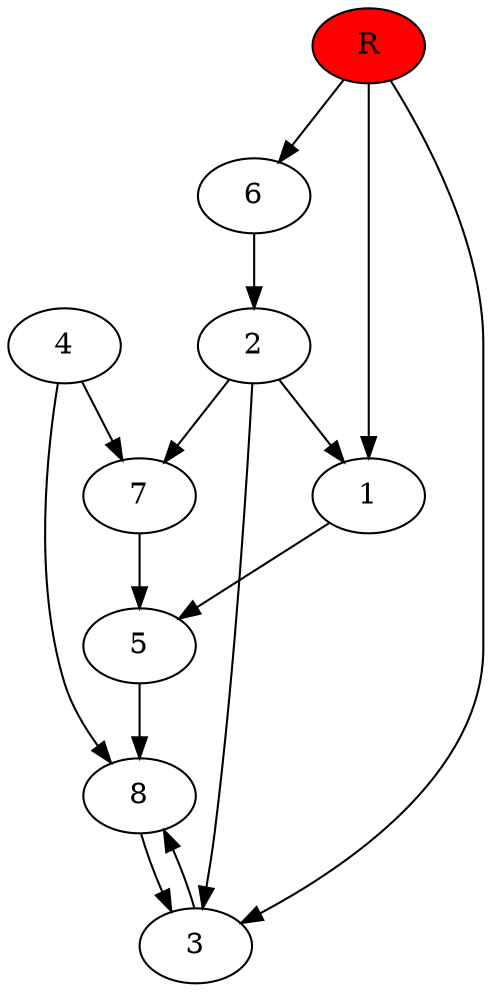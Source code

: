 digraph prb10446 {
	1
	2
	3
	4
	5
	6
	7
	8
	R [fillcolor="#ff0000" style=filled]
	1 -> 5
	2 -> 1
	2 -> 3
	2 -> 7
	3 -> 8
	4 -> 7
	4 -> 8
	5 -> 8
	6 -> 2
	7 -> 5
	8 -> 3
	R -> 1
	R -> 3
	R -> 6
}
